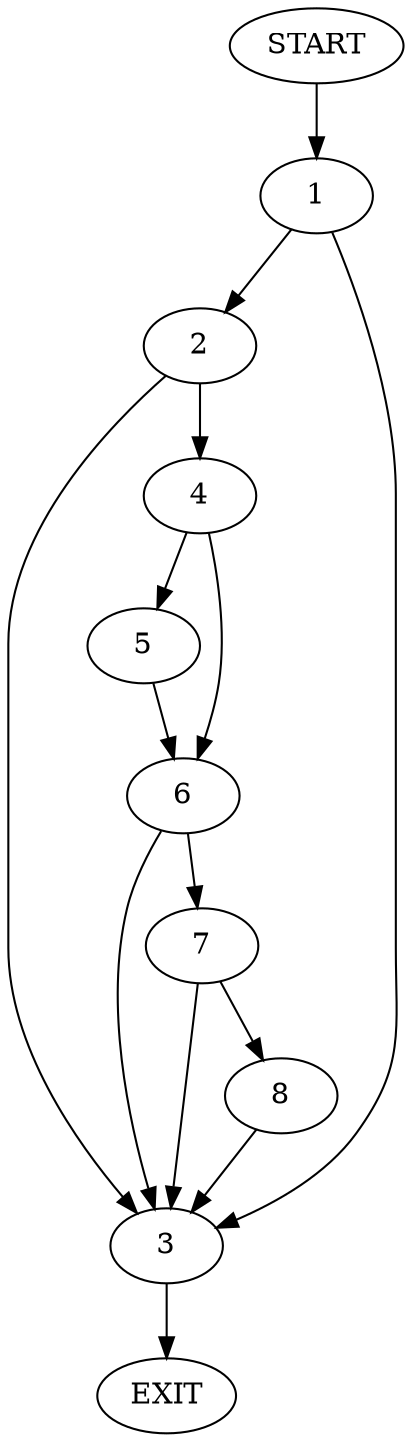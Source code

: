 digraph {
0 [label="START"]
9 [label="EXIT"]
0 -> 1
1 -> 2
1 -> 3
2 -> 4
2 -> 3
3 -> 9
4 -> 5
4 -> 6
6 -> 7
6 -> 3
5 -> 6
7 -> 8
7 -> 3
8 -> 3
}
